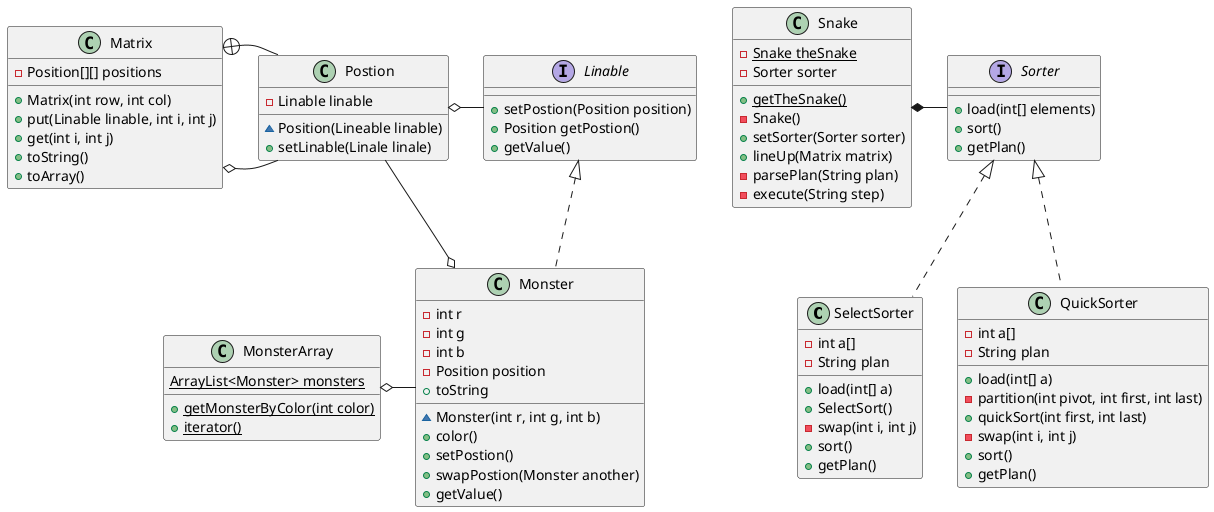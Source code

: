 @startuml
class SelectSorter{
    - int a[]
    + load(int[] a)
    + SelectSort()
    - swap(int i, int j)
    - String plan
    + sort()
    + getPlan()
}

class QuickSorter{
    - int a[]
    + load(int[] a)
    - partition(int pivot, int first, int last)
    + quickSort(int first, int last)
    - swap(int i, int j)
    - String plan
    + sort()
    + getPlan()
}

class Snake{
    {static} - Snake theSnake
    {static} + getTheSnake()
    - Snake()
    - Sorter sorter
    + setSorter(Sorter sorter)
    + lineUp(Matrix matrix)
    - parsePlan(String plan)
    - execute(String step)
}

class Monster{
    - int r
    - int g
    - int b
    - Position position
    ~ Monster(int r, int g, int b)
    + color()
    + toString
    + setPostion()
    + swapPostion(Monster another)
    + getValue()
}

class MonsterArray{
    {static} ArrayList<Monster> monsters
    {static} + getMonsterByColor(int color)
    {static} + iterator()
    
}
interface Linable{
    + setPostion(Position position)
    + Position getPostion()
    + getValue()
}
class Matrix{
    + Matrix(int row, int col)
    - Position[][] positions
    + put(Linable linable, int i, int j)
    + get(int i, int j)
    + toString()
    + toArray()
}

class Postion{
    - Linable linable
    ~ Position(Lineable linable)
    + setLinable(Linale linale)
}

interface Sorter{
    + load(int[] elements)
    + sort()
    + getPlan()
}

Postion o- Linable
Matrix o- Postion
MonsterArray o- Monster
class QuickSorter implements Sorter
class SelectSorter implements Sorter
class Monster implements Linable
Matrix +-- Postion
Snake *- Sorter
Monster o- Postion
@enduml